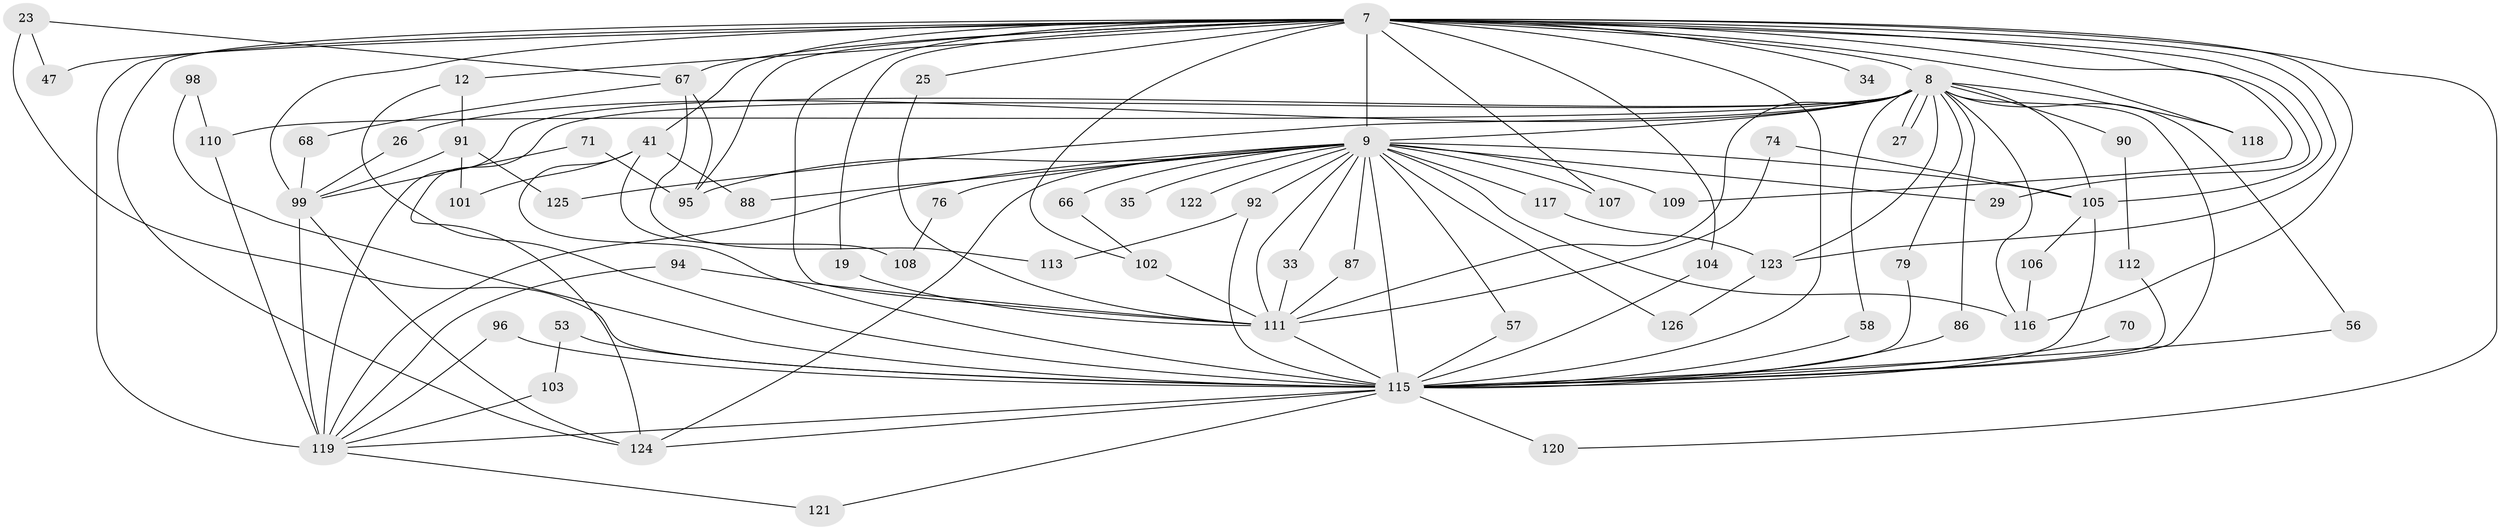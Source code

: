 // original degree distribution, {14: 0.007936507936507936, 21: 0.015873015873015872, 15: 0.007936507936507936, 27: 0.007936507936507936, 24: 0.015873015873015872, 26: 0.007936507936507936, 34: 0.007936507936507936, 20: 0.007936507936507936, 4: 0.10317460317460317, 3: 0.16666666666666666, 5: 0.03968253968253968, 8: 0.015873015873015872, 11: 0.007936507936507936, 2: 0.5634920634920635, 7: 0.007936507936507936, 6: 0.015873015873015872}
// Generated by graph-tools (version 1.1) at 2025/43/03/09/25 04:43:56]
// undirected, 63 vertices, 127 edges
graph export_dot {
graph [start="1"]
  node [color=gray90,style=filled];
  7 [super="+4"];
  8 [super="+5"];
  9 [super="+6"];
  12;
  19;
  23 [super="+20"];
  25;
  26;
  27;
  29;
  33;
  34;
  35;
  41 [super="+39"];
  47;
  53;
  56 [super="+14"];
  57;
  58;
  66;
  67 [super="+16+38"];
  68;
  70;
  71;
  74;
  76;
  79;
  86;
  87;
  88;
  90;
  91 [super="+83"];
  92 [super="+63"];
  94;
  95 [super="+22+43"];
  96;
  98;
  99 [super="+64+65"];
  101;
  102 [super="+36"];
  103;
  104;
  105 [super="+75+100+80+45+84"];
  106;
  107;
  108;
  109;
  110 [super="+73"];
  111 [super="+54+3"];
  112;
  113;
  115 [super="+15+44+60+82+50"];
  116 [super="+30+78"];
  117;
  118;
  119 [super="+85+89"];
  120;
  121;
  122 [super="+11+51"];
  123 [super="+17+93+21"];
  124 [super="+13+114"];
  125;
  126;
  7 -- 8 [weight=4];
  7 -- 9 [weight=4];
  7 -- 12;
  7 -- 29;
  7 -- 34 [weight=2];
  7 -- 104;
  7 -- 107;
  7 -- 111 [weight=5];
  7 -- 67 [weight=4];
  7 -- 19;
  7 -- 25;
  7 -- 102;
  7 -- 41 [weight=2];
  7 -- 109;
  7 -- 47;
  7 -- 118;
  7 -- 120;
  7 -- 124 [weight=3];
  7 -- 95;
  7 -- 116;
  7 -- 115 [weight=6];
  7 -- 105 [weight=4];
  7 -- 99 [weight=5];
  7 -- 123 [weight=3];
  7 -- 119 [weight=2];
  8 -- 9 [weight=4];
  8 -- 26;
  8 -- 27;
  8 -- 27;
  8 -- 90 [weight=2];
  8 -- 110 [weight=3];
  8 -- 118;
  8 -- 119 [weight=4];
  8 -- 79;
  8 -- 86;
  8 -- 116 [weight=2];
  8 -- 58;
  8 -- 125;
  8 -- 111 [weight=4];
  8 -- 105 [weight=2];
  8 -- 56;
  8 -- 123 [weight=2];
  8 -- 115 [weight=4];
  8 -- 124 [weight=2];
  9 -- 33;
  9 -- 35 [weight=2];
  9 -- 66;
  9 -- 76 [weight=2];
  9 -- 109;
  9 -- 117;
  9 -- 122 [weight=4];
  9 -- 126;
  9 -- 87;
  9 -- 88;
  9 -- 29;
  9 -- 107;
  9 -- 57;
  9 -- 124 [weight=2];
  9 -- 95 [weight=2];
  9 -- 116;
  9 -- 111 [weight=4];
  9 -- 105 [weight=4];
  9 -- 115 [weight=7];
  9 -- 92;
  9 -- 119;
  12 -- 91;
  12 -- 115;
  19 -- 111;
  23 -- 47;
  23 -- 67;
  23 -- 115 [weight=2];
  25 -- 111;
  26 -- 99;
  33 -- 111;
  41 -- 101;
  41 -- 88;
  41 -- 108;
  41 -- 115;
  53 -- 103;
  53 -- 115 [weight=2];
  56 -- 115;
  57 -- 115;
  58 -- 115;
  66 -- 102;
  67 -- 113;
  67 -- 68;
  67 -- 95;
  68 -- 99;
  70 -- 115;
  71 -- 95;
  71 -- 99;
  74 -- 111;
  74 -- 105;
  76 -- 108;
  79 -- 115;
  86 -- 115;
  87 -- 111;
  90 -- 112;
  91 -- 101;
  91 -- 125;
  91 -- 99 [weight=2];
  92 -- 115 [weight=2];
  92 -- 113;
  94 -- 111;
  94 -- 119;
  96 -- 115;
  96 -- 119;
  98 -- 110;
  98 -- 115;
  99 -- 119;
  99 -- 124;
  102 -- 111 [weight=2];
  103 -- 119;
  104 -- 115;
  105 -- 115 [weight=2];
  105 -- 106;
  106 -- 116;
  110 -- 119;
  111 -- 115 [weight=7];
  112 -- 115;
  115 -- 120;
  115 -- 121;
  115 -- 119;
  115 -- 124;
  117 -- 123;
  119 -- 121;
  123 -- 126;
}
